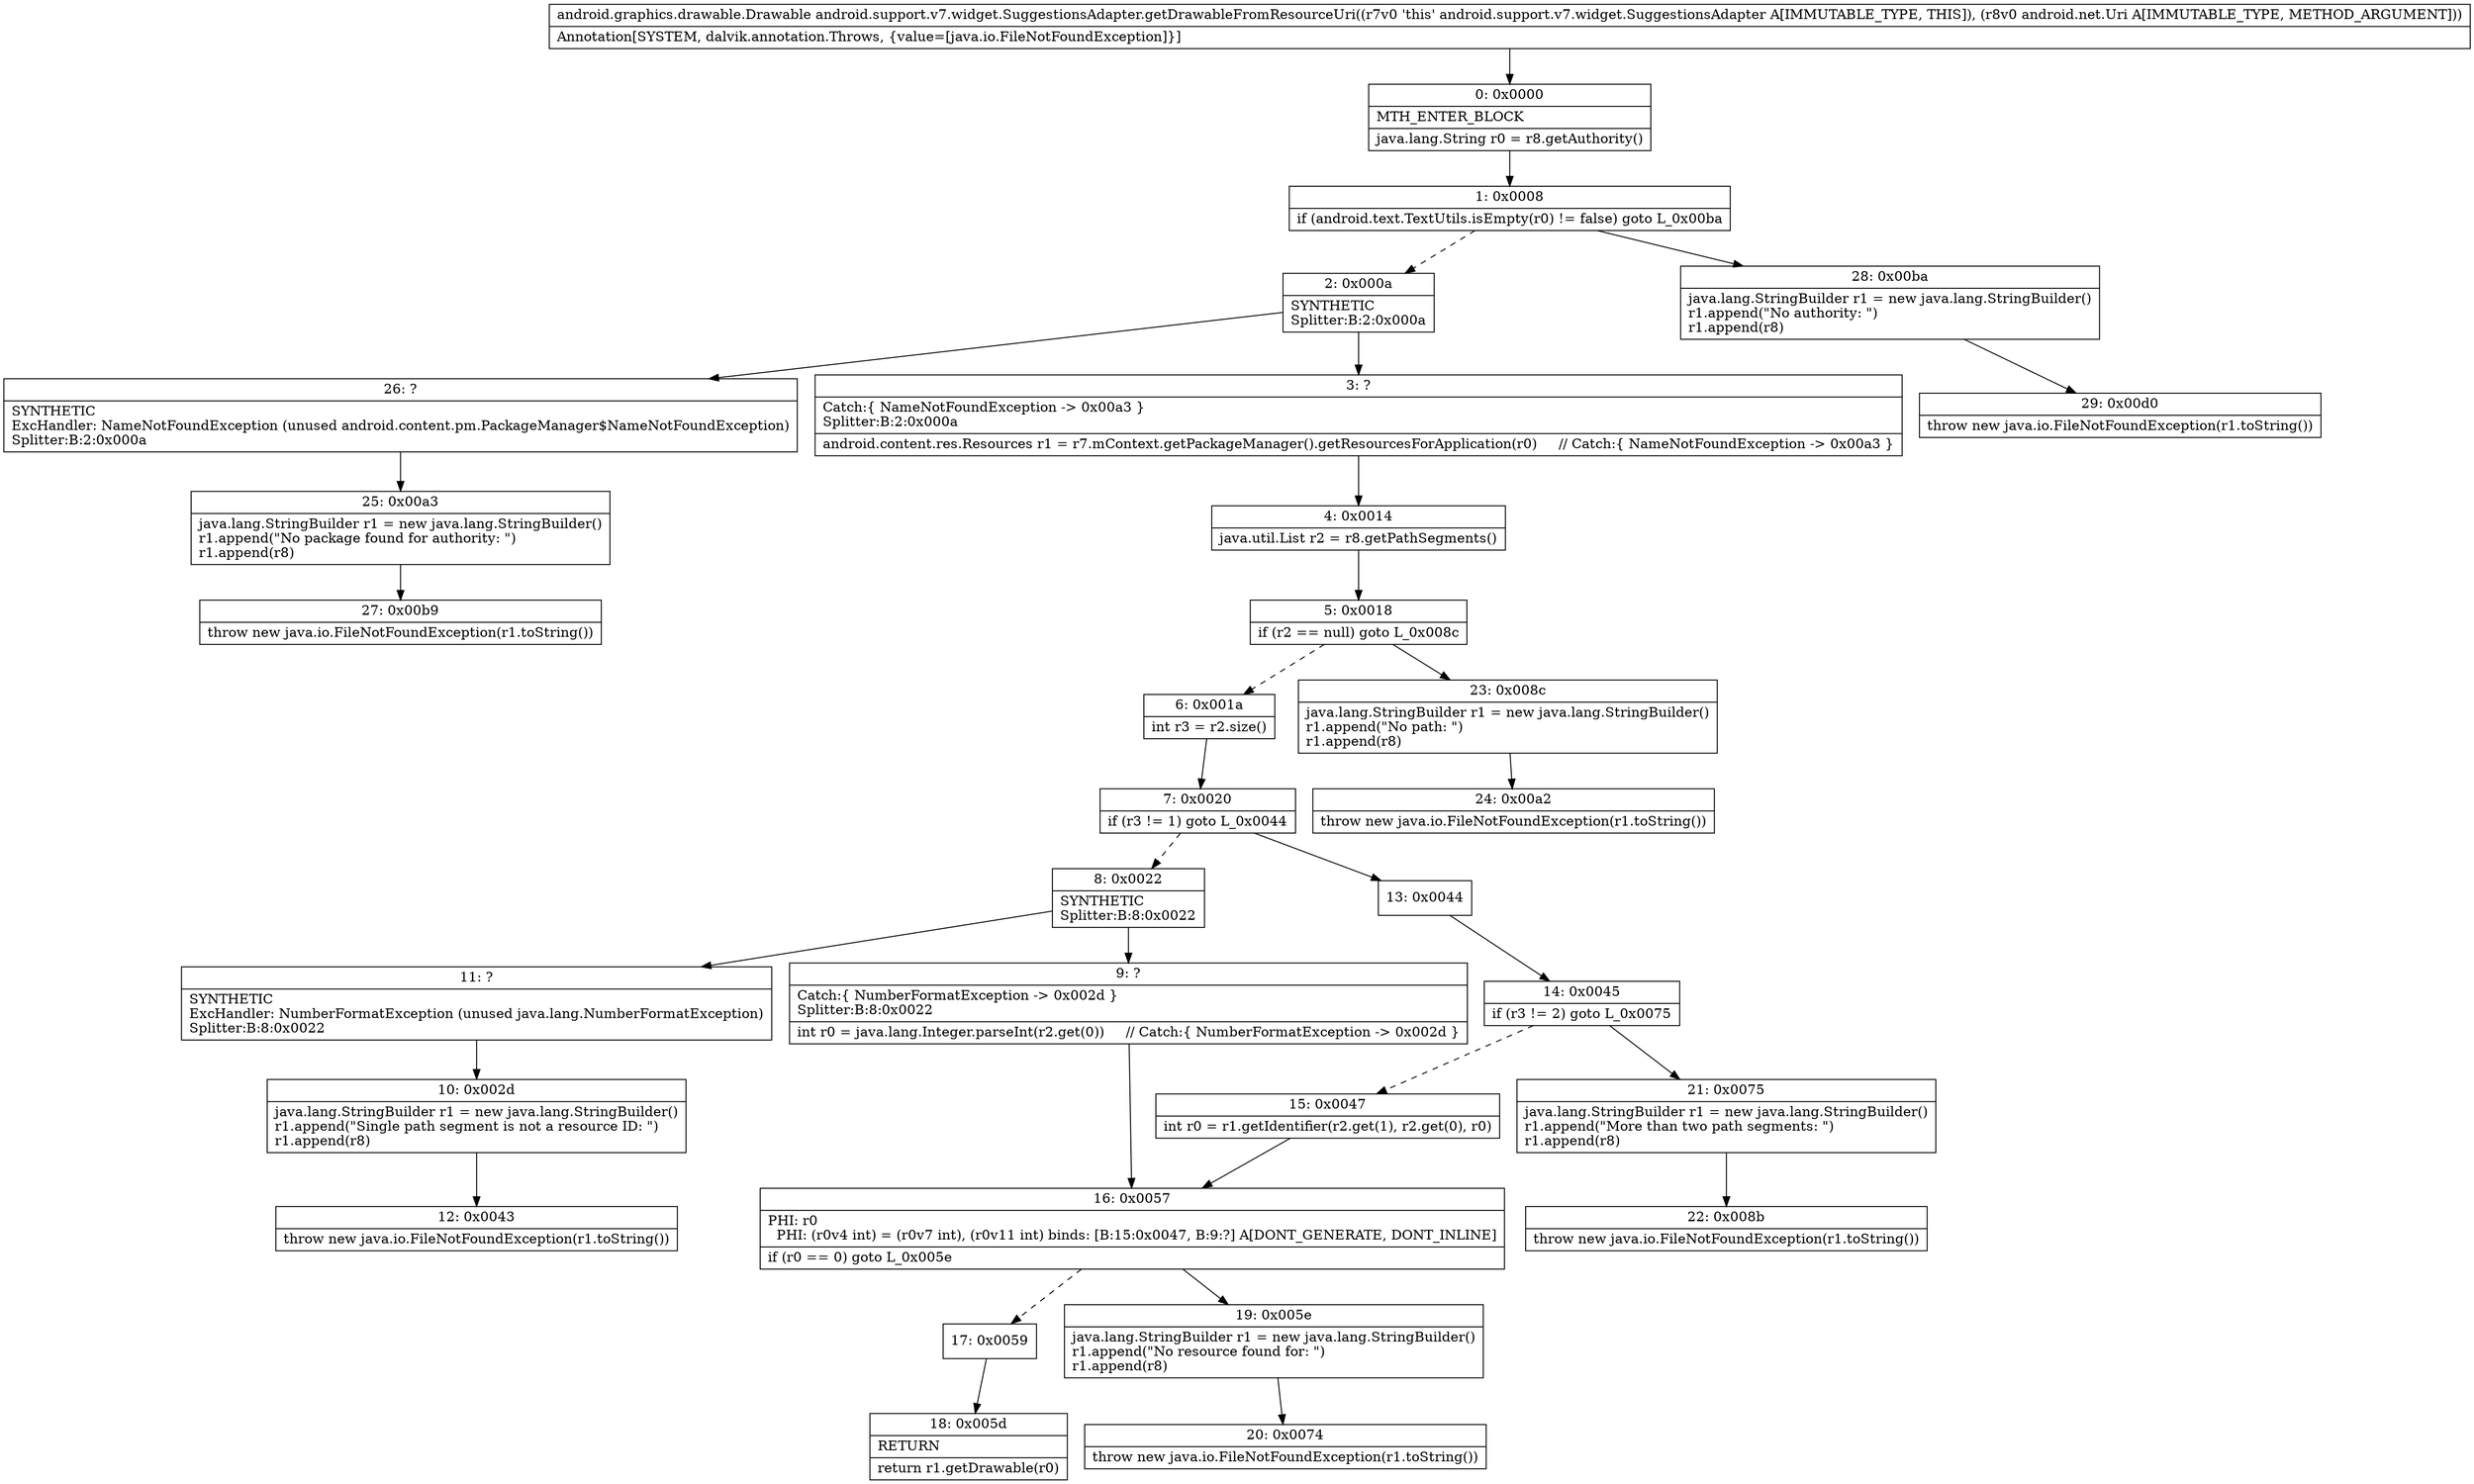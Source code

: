 digraph "CFG forandroid.support.v7.widget.SuggestionsAdapter.getDrawableFromResourceUri(Landroid\/net\/Uri;)Landroid\/graphics\/drawable\/Drawable;" {
Node_0 [shape=record,label="{0\:\ 0x0000|MTH_ENTER_BLOCK\l|java.lang.String r0 = r8.getAuthority()\l}"];
Node_1 [shape=record,label="{1\:\ 0x0008|if (android.text.TextUtils.isEmpty(r0) != false) goto L_0x00ba\l}"];
Node_2 [shape=record,label="{2\:\ 0x000a|SYNTHETIC\lSplitter:B:2:0x000a\l}"];
Node_3 [shape=record,label="{3\:\ ?|Catch:\{ NameNotFoundException \-\> 0x00a3 \}\lSplitter:B:2:0x000a\l|android.content.res.Resources r1 = r7.mContext.getPackageManager().getResourcesForApplication(r0)     \/\/ Catch:\{ NameNotFoundException \-\> 0x00a3 \}\l}"];
Node_4 [shape=record,label="{4\:\ 0x0014|java.util.List r2 = r8.getPathSegments()\l}"];
Node_5 [shape=record,label="{5\:\ 0x0018|if (r2 == null) goto L_0x008c\l}"];
Node_6 [shape=record,label="{6\:\ 0x001a|int r3 = r2.size()\l}"];
Node_7 [shape=record,label="{7\:\ 0x0020|if (r3 != 1) goto L_0x0044\l}"];
Node_8 [shape=record,label="{8\:\ 0x0022|SYNTHETIC\lSplitter:B:8:0x0022\l}"];
Node_9 [shape=record,label="{9\:\ ?|Catch:\{ NumberFormatException \-\> 0x002d \}\lSplitter:B:8:0x0022\l|int r0 = java.lang.Integer.parseInt(r2.get(0))     \/\/ Catch:\{ NumberFormatException \-\> 0x002d \}\l}"];
Node_10 [shape=record,label="{10\:\ 0x002d|java.lang.StringBuilder r1 = new java.lang.StringBuilder()\lr1.append(\"Single path segment is not a resource ID: \")\lr1.append(r8)\l}"];
Node_11 [shape=record,label="{11\:\ ?|SYNTHETIC\lExcHandler: NumberFormatException (unused java.lang.NumberFormatException)\lSplitter:B:8:0x0022\l}"];
Node_12 [shape=record,label="{12\:\ 0x0043|throw new java.io.FileNotFoundException(r1.toString())\l}"];
Node_13 [shape=record,label="{13\:\ 0x0044}"];
Node_14 [shape=record,label="{14\:\ 0x0045|if (r3 != 2) goto L_0x0075\l}"];
Node_15 [shape=record,label="{15\:\ 0x0047|int r0 = r1.getIdentifier(r2.get(1), r2.get(0), r0)\l}"];
Node_16 [shape=record,label="{16\:\ 0x0057|PHI: r0 \l  PHI: (r0v4 int) = (r0v7 int), (r0v11 int) binds: [B:15:0x0047, B:9:?] A[DONT_GENERATE, DONT_INLINE]\l|if (r0 == 0) goto L_0x005e\l}"];
Node_17 [shape=record,label="{17\:\ 0x0059}"];
Node_18 [shape=record,label="{18\:\ 0x005d|RETURN\l|return r1.getDrawable(r0)\l}"];
Node_19 [shape=record,label="{19\:\ 0x005e|java.lang.StringBuilder r1 = new java.lang.StringBuilder()\lr1.append(\"No resource found for: \")\lr1.append(r8)\l}"];
Node_20 [shape=record,label="{20\:\ 0x0074|throw new java.io.FileNotFoundException(r1.toString())\l}"];
Node_21 [shape=record,label="{21\:\ 0x0075|java.lang.StringBuilder r1 = new java.lang.StringBuilder()\lr1.append(\"More than two path segments: \")\lr1.append(r8)\l}"];
Node_22 [shape=record,label="{22\:\ 0x008b|throw new java.io.FileNotFoundException(r1.toString())\l}"];
Node_23 [shape=record,label="{23\:\ 0x008c|java.lang.StringBuilder r1 = new java.lang.StringBuilder()\lr1.append(\"No path: \")\lr1.append(r8)\l}"];
Node_24 [shape=record,label="{24\:\ 0x00a2|throw new java.io.FileNotFoundException(r1.toString())\l}"];
Node_25 [shape=record,label="{25\:\ 0x00a3|java.lang.StringBuilder r1 = new java.lang.StringBuilder()\lr1.append(\"No package found for authority: \")\lr1.append(r8)\l}"];
Node_26 [shape=record,label="{26\:\ ?|SYNTHETIC\lExcHandler: NameNotFoundException (unused android.content.pm.PackageManager$NameNotFoundException)\lSplitter:B:2:0x000a\l}"];
Node_27 [shape=record,label="{27\:\ 0x00b9|throw new java.io.FileNotFoundException(r1.toString())\l}"];
Node_28 [shape=record,label="{28\:\ 0x00ba|java.lang.StringBuilder r1 = new java.lang.StringBuilder()\lr1.append(\"No authority: \")\lr1.append(r8)\l}"];
Node_29 [shape=record,label="{29\:\ 0x00d0|throw new java.io.FileNotFoundException(r1.toString())\l}"];
MethodNode[shape=record,label="{android.graphics.drawable.Drawable android.support.v7.widget.SuggestionsAdapter.getDrawableFromResourceUri((r7v0 'this' android.support.v7.widget.SuggestionsAdapter A[IMMUTABLE_TYPE, THIS]), (r8v0 android.net.Uri A[IMMUTABLE_TYPE, METHOD_ARGUMENT]))  | Annotation[SYSTEM, dalvik.annotation.Throws, \{value=[java.io.FileNotFoundException]\}]\l}"];
MethodNode -> Node_0;
Node_0 -> Node_1;
Node_1 -> Node_2[style=dashed];
Node_1 -> Node_28;
Node_2 -> Node_3;
Node_2 -> Node_26;
Node_3 -> Node_4;
Node_4 -> Node_5;
Node_5 -> Node_6[style=dashed];
Node_5 -> Node_23;
Node_6 -> Node_7;
Node_7 -> Node_8[style=dashed];
Node_7 -> Node_13;
Node_8 -> Node_9;
Node_8 -> Node_11;
Node_9 -> Node_16;
Node_10 -> Node_12;
Node_11 -> Node_10;
Node_13 -> Node_14;
Node_14 -> Node_15[style=dashed];
Node_14 -> Node_21;
Node_15 -> Node_16;
Node_16 -> Node_17[style=dashed];
Node_16 -> Node_19;
Node_17 -> Node_18;
Node_19 -> Node_20;
Node_21 -> Node_22;
Node_23 -> Node_24;
Node_25 -> Node_27;
Node_26 -> Node_25;
Node_28 -> Node_29;
}

